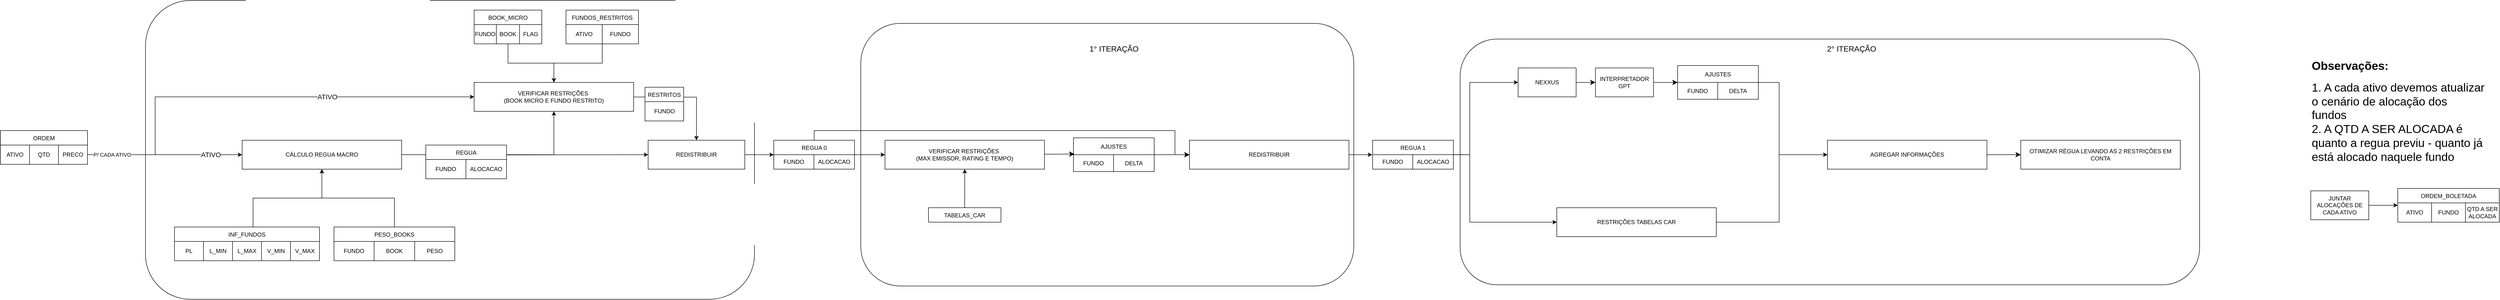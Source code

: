 <mxfile version="26.0.6">
  <diagram name="Página-1" id="4uOqL9asmG0e0gEtA3Wq">
    <mxGraphModel dx="2902" dy="1283" grid="1" gridSize="10" guides="1" tooltips="1" connect="1" arrows="1" fold="1" page="1" pageScale="1" pageWidth="1169" pageHeight="827" math="0" shadow="0">
      <root>
        <mxCell id="0" />
        <mxCell id="1" parent="0" />
        <mxCell id="YthMZDEu-hf2FbzASYH3-26" value="" style="rounded=1;whiteSpace=wrap;html=1;" vertex="1" parent="1">
          <mxGeometry x="3020" y="80" width="1530" height="510" as="geometry" />
        </mxCell>
        <mxCell id="YthMZDEu-hf2FbzASYH3-4" value="" style="rounded=1;whiteSpace=wrap;html=1;" vertex="1" parent="1">
          <mxGeometry x="1780" y="47.5" width="1020" height="545" as="geometry" />
        </mxCell>
        <mxCell id="P-vFJnSn1q6vsKn5jH9H-197" value="" style="rounded=1;whiteSpace=wrap;html=1;" parent="1" vertex="1">
          <mxGeometry x="300" width="1260" height="620" as="geometry" />
        </mxCell>
        <mxCell id="P-vFJnSn1q6vsKn5jH9H-45" style="edgeStyle=orthogonalEdgeStyle;rounded=0;orthogonalLoop=1;jettySize=auto;html=1;entryX=0;entryY=0.5;entryDx=0;entryDy=0;" parent="1" source="P-vFJnSn1q6vsKn5jH9H-60" target="P-vFJnSn1q6vsKn5jH9H-48" edge="1">
          <mxGeometry relative="1" as="geometry">
            <mxPoint x="420" y="320" as="targetPoint" />
            <mxPoint x="81" y="320" as="sourcePoint" />
            <Array as="points" />
          </mxGeometry>
        </mxCell>
        <mxCell id="P-vFJnSn1q6vsKn5jH9H-105" value="&lt;font style=&quot;font-size: 14px;&quot;&gt;ATIVO&lt;/font&gt;" style="edgeLabel;html=1;align=center;verticalAlign=middle;resizable=0;points=[];" parent="P-vFJnSn1q6vsKn5jH9H-45" vertex="1" connectable="0">
          <mxGeometry x="0.59" relative="1" as="geometry">
            <mxPoint as="offset" />
          </mxGeometry>
        </mxCell>
        <mxCell id="P-vFJnSn1q6vsKn5jH9H-107" value="P/ CADA ATIVO" style="edgeLabel;html=1;align=center;verticalAlign=middle;resizable=0;points=[];" parent="P-vFJnSn1q6vsKn5jH9H-45" vertex="1" connectable="0">
          <mxGeometry x="-0.454" relative="1" as="geometry">
            <mxPoint x="-37" as="offset" />
          </mxGeometry>
        </mxCell>
        <mxCell id="P-vFJnSn1q6vsKn5jH9H-89" style="edgeStyle=orthogonalEdgeStyle;rounded=0;orthogonalLoop=1;jettySize=auto;html=1;exitX=1;exitY=0.5;exitDx=0;exitDy=0;entryX=0.5;entryY=1;entryDx=0;entryDy=0;" parent="1" source="P-vFJnSn1q6vsKn5jH9H-48" target="P-vFJnSn1q6vsKn5jH9H-96" edge="1">
          <mxGeometry relative="1" as="geometry">
            <mxPoint x="1100" y="320" as="targetPoint" />
          </mxGeometry>
        </mxCell>
        <mxCell id="P-vFJnSn1q6vsKn5jH9H-48" value="CÁLCULO REGUA MACRO" style="rounded=0;whiteSpace=wrap;html=1;" parent="1" vertex="1">
          <mxGeometry x="500" y="290" width="330" height="60" as="geometry" />
        </mxCell>
        <mxCell id="P-vFJnSn1q6vsKn5jH9H-59" value="ORDEM" style="shape=table;startSize=30;container=1;collapsible=0;childLayout=tableLayout;" parent="1" vertex="1">
          <mxGeometry y="270" width="180" height="70" as="geometry" />
        </mxCell>
        <mxCell id="P-vFJnSn1q6vsKn5jH9H-60" value="" style="shape=tableRow;horizontal=0;startSize=0;swimlaneHead=0;swimlaneBody=0;strokeColor=inherit;top=0;left=0;bottom=0;right=0;collapsible=0;dropTarget=0;fillColor=none;points=[[0,0.5],[1,0.5]];portConstraint=eastwest;" parent="P-vFJnSn1q6vsKn5jH9H-59" vertex="1">
          <mxGeometry y="30" width="180" height="40" as="geometry" />
        </mxCell>
        <mxCell id="P-vFJnSn1q6vsKn5jH9H-61" value="ATIVO" style="shape=partialRectangle;html=1;whiteSpace=wrap;connectable=0;strokeColor=inherit;overflow=hidden;fillColor=none;top=0;left=0;bottom=0;right=0;pointerEvents=1;" parent="P-vFJnSn1q6vsKn5jH9H-60" vertex="1">
          <mxGeometry width="60" height="40" as="geometry">
            <mxRectangle width="60" height="40" as="alternateBounds" />
          </mxGeometry>
        </mxCell>
        <mxCell id="P-vFJnSn1q6vsKn5jH9H-62" value="QTD" style="shape=partialRectangle;html=1;whiteSpace=wrap;connectable=0;strokeColor=inherit;overflow=hidden;fillColor=none;top=0;left=0;bottom=0;right=0;pointerEvents=1;" parent="P-vFJnSn1q6vsKn5jH9H-60" vertex="1">
          <mxGeometry x="60" width="60" height="40" as="geometry">
            <mxRectangle width="60" height="40" as="alternateBounds" />
          </mxGeometry>
        </mxCell>
        <mxCell id="P-vFJnSn1q6vsKn5jH9H-63" value="PRECO" style="shape=partialRectangle;html=1;whiteSpace=wrap;connectable=0;strokeColor=inherit;overflow=hidden;fillColor=none;top=0;left=0;bottom=0;right=0;pointerEvents=1;" parent="P-vFJnSn1q6vsKn5jH9H-60" vertex="1">
          <mxGeometry x="120" width="60" height="40" as="geometry">
            <mxRectangle width="60" height="40" as="alternateBounds" />
          </mxGeometry>
        </mxCell>
        <mxCell id="P-vFJnSn1q6vsKn5jH9H-73" style="edgeStyle=orthogonalEdgeStyle;rounded=0;orthogonalLoop=1;jettySize=auto;html=1;exitX=0.542;exitY=-0.005;exitDx=0;exitDy=0;exitPerimeter=0;" parent="1" source="P-vFJnSn1q6vsKn5jH9H-64" target="P-vFJnSn1q6vsKn5jH9H-48" edge="1">
          <mxGeometry relative="1" as="geometry" />
        </mxCell>
        <mxCell id="P-vFJnSn1q6vsKn5jH9H-64" value="INF_FUNDOS" style="shape=table;startSize=30;container=1;collapsible=0;childLayout=tableLayout;" parent="1" vertex="1">
          <mxGeometry x="360" y="470" width="300" height="70" as="geometry" />
        </mxCell>
        <mxCell id="P-vFJnSn1q6vsKn5jH9H-65" value="" style="shape=tableRow;horizontal=0;startSize=0;swimlaneHead=0;swimlaneBody=0;strokeColor=inherit;top=0;left=0;bottom=0;right=0;collapsible=0;dropTarget=0;fillColor=none;points=[[0,0.5],[1,0.5]];portConstraint=eastwest;" parent="P-vFJnSn1q6vsKn5jH9H-64" vertex="1">
          <mxGeometry y="30" width="300" height="40" as="geometry" />
        </mxCell>
        <mxCell id="P-vFJnSn1q6vsKn5jH9H-66" value="PL" style="shape=partialRectangle;html=1;whiteSpace=wrap;connectable=0;strokeColor=inherit;overflow=hidden;fillColor=none;top=0;left=0;bottom=0;right=0;pointerEvents=1;" parent="P-vFJnSn1q6vsKn5jH9H-65" vertex="1">
          <mxGeometry width="60" height="40" as="geometry">
            <mxRectangle width="60" height="40" as="alternateBounds" />
          </mxGeometry>
        </mxCell>
        <mxCell id="P-vFJnSn1q6vsKn5jH9H-67" value="L_MIN" style="shape=partialRectangle;html=1;whiteSpace=wrap;connectable=0;strokeColor=inherit;overflow=hidden;fillColor=none;top=0;left=0;bottom=0;right=0;pointerEvents=1;" parent="P-vFJnSn1q6vsKn5jH9H-65" vertex="1">
          <mxGeometry x="60" width="60" height="40" as="geometry">
            <mxRectangle width="60" height="40" as="alternateBounds" />
          </mxGeometry>
        </mxCell>
        <mxCell id="P-vFJnSn1q6vsKn5jH9H-69" value="L_MAX" style="shape=partialRectangle;html=1;whiteSpace=wrap;connectable=0;strokeColor=inherit;overflow=hidden;fillColor=none;top=0;left=0;bottom=0;right=0;pointerEvents=1;" parent="P-vFJnSn1q6vsKn5jH9H-65" vertex="1">
          <mxGeometry x="120" width="60" height="40" as="geometry">
            <mxRectangle width="60" height="40" as="alternateBounds" />
          </mxGeometry>
        </mxCell>
        <mxCell id="P-vFJnSn1q6vsKn5jH9H-70" value="V_MIN" style="shape=partialRectangle;html=1;whiteSpace=wrap;connectable=0;strokeColor=inherit;overflow=hidden;fillColor=none;top=0;left=0;bottom=0;right=0;pointerEvents=1;" parent="P-vFJnSn1q6vsKn5jH9H-65" vertex="1">
          <mxGeometry x="180" width="60" height="40" as="geometry">
            <mxRectangle width="60" height="40" as="alternateBounds" />
          </mxGeometry>
        </mxCell>
        <mxCell id="P-vFJnSn1q6vsKn5jH9H-71" value="V_MAX" style="shape=partialRectangle;html=1;whiteSpace=wrap;connectable=0;strokeColor=inherit;overflow=hidden;fillColor=none;top=0;left=0;bottom=0;right=0;pointerEvents=1;" parent="P-vFJnSn1q6vsKn5jH9H-65" vertex="1">
          <mxGeometry x="240" width="60" height="40" as="geometry">
            <mxRectangle width="60" height="40" as="alternateBounds" />
          </mxGeometry>
        </mxCell>
        <mxCell id="P-vFJnSn1q6vsKn5jH9H-81" style="edgeStyle=orthogonalEdgeStyle;rounded=0;orthogonalLoop=1;jettySize=auto;html=1;entryX=0.5;entryY=1;entryDx=0;entryDy=0;" parent="1" source="P-vFJnSn1q6vsKn5jH9H-74" target="P-vFJnSn1q6vsKn5jH9H-48" edge="1">
          <mxGeometry relative="1" as="geometry" />
        </mxCell>
        <mxCell id="P-vFJnSn1q6vsKn5jH9H-74" value="PESO_BOOKS" style="shape=table;startSize=30;container=1;collapsible=0;childLayout=tableLayout;" parent="1" vertex="1">
          <mxGeometry x="690" y="470" width="250" height="70" as="geometry" />
        </mxCell>
        <mxCell id="P-vFJnSn1q6vsKn5jH9H-75" value="" style="shape=tableRow;horizontal=0;startSize=0;swimlaneHead=0;swimlaneBody=0;strokeColor=inherit;top=0;left=0;bottom=0;right=0;collapsible=0;dropTarget=0;fillColor=none;points=[[0,0.5],[1,0.5]];portConstraint=eastwest;" parent="P-vFJnSn1q6vsKn5jH9H-74" vertex="1">
          <mxGeometry y="30" width="250" height="40" as="geometry" />
        </mxCell>
        <mxCell id="P-vFJnSn1q6vsKn5jH9H-76" value="FUNDO" style="shape=partialRectangle;html=1;whiteSpace=wrap;connectable=0;strokeColor=inherit;overflow=hidden;fillColor=none;top=0;left=0;bottom=0;right=0;pointerEvents=1;" parent="P-vFJnSn1q6vsKn5jH9H-75" vertex="1">
          <mxGeometry width="83" height="40" as="geometry">
            <mxRectangle width="83" height="40" as="alternateBounds" />
          </mxGeometry>
        </mxCell>
        <mxCell id="P-vFJnSn1q6vsKn5jH9H-77" value="BOOK" style="shape=partialRectangle;html=1;whiteSpace=wrap;connectable=0;strokeColor=inherit;overflow=hidden;fillColor=none;top=0;left=0;bottom=0;right=0;pointerEvents=1;" parent="P-vFJnSn1q6vsKn5jH9H-75" vertex="1">
          <mxGeometry x="83" width="84" height="40" as="geometry">
            <mxRectangle width="84" height="40" as="alternateBounds" />
          </mxGeometry>
        </mxCell>
        <mxCell id="P-vFJnSn1q6vsKn5jH9H-78" value="PESO" style="shape=partialRectangle;html=1;whiteSpace=wrap;connectable=0;strokeColor=inherit;overflow=hidden;fillColor=none;top=0;left=0;bottom=0;right=0;pointerEvents=1;" parent="P-vFJnSn1q6vsKn5jH9H-75" vertex="1">
          <mxGeometry x="167" width="83" height="40" as="geometry">
            <mxRectangle width="83" height="40" as="alternateBounds" />
          </mxGeometry>
        </mxCell>
        <mxCell id="P-vFJnSn1q6vsKn5jH9H-97" style="edgeStyle=orthogonalEdgeStyle;rounded=0;orthogonalLoop=1;jettySize=auto;html=1;" parent="1" source="P-vFJnSn1q6vsKn5jH9H-82" target="P-vFJnSn1q6vsKn5jH9H-96" edge="1">
          <mxGeometry relative="1" as="geometry" />
        </mxCell>
        <mxCell id="P-vFJnSn1q6vsKn5jH9H-82" value="BOOK_MICRO" style="shape=table;startSize=30;container=1;collapsible=0;childLayout=tableLayout;" parent="1" vertex="1">
          <mxGeometry x="980" y="20" width="140" height="70" as="geometry" />
        </mxCell>
        <mxCell id="P-vFJnSn1q6vsKn5jH9H-83" value="" style="shape=tableRow;horizontal=0;startSize=0;swimlaneHead=0;swimlaneBody=0;strokeColor=inherit;top=0;left=0;bottom=0;right=0;collapsible=0;dropTarget=0;fillColor=none;points=[[0,0.5],[1,0.5]];portConstraint=eastwest;" parent="P-vFJnSn1q6vsKn5jH9H-82" vertex="1">
          <mxGeometry y="30" width="140" height="40" as="geometry" />
        </mxCell>
        <mxCell id="P-vFJnSn1q6vsKn5jH9H-84" value="FUNDO" style="shape=partialRectangle;html=1;whiteSpace=wrap;connectable=0;strokeColor=inherit;overflow=hidden;fillColor=none;top=0;left=0;bottom=0;right=0;pointerEvents=1;" parent="P-vFJnSn1q6vsKn5jH9H-83" vertex="1">
          <mxGeometry width="46" height="40" as="geometry">
            <mxRectangle width="46" height="40" as="alternateBounds" />
          </mxGeometry>
        </mxCell>
        <mxCell id="P-vFJnSn1q6vsKn5jH9H-85" value="BOOK" style="shape=partialRectangle;html=1;whiteSpace=wrap;connectable=0;strokeColor=inherit;overflow=hidden;fillColor=none;top=0;left=0;bottom=0;right=0;pointerEvents=1;" parent="P-vFJnSn1q6vsKn5jH9H-83" vertex="1">
          <mxGeometry x="46" width="48" height="40" as="geometry">
            <mxRectangle width="48" height="40" as="alternateBounds" />
          </mxGeometry>
        </mxCell>
        <mxCell id="P-vFJnSn1q6vsKn5jH9H-86" value="FLAG" style="shape=partialRectangle;html=1;whiteSpace=wrap;connectable=0;strokeColor=inherit;overflow=hidden;fillColor=none;top=0;left=0;bottom=0;right=0;pointerEvents=1;" parent="P-vFJnSn1q6vsKn5jH9H-83" vertex="1">
          <mxGeometry x="94" width="46" height="40" as="geometry">
            <mxRectangle width="46" height="40" as="alternateBounds" />
          </mxGeometry>
        </mxCell>
        <mxCell id="P-vFJnSn1q6vsKn5jH9H-109" style="edgeStyle=orthogonalEdgeStyle;rounded=0;orthogonalLoop=1;jettySize=auto;html=1;entryX=0.5;entryY=0;entryDx=0;entryDy=0;" parent="1" target="P-vFJnSn1q6vsKn5jH9H-115" edge="1">
          <mxGeometry relative="1" as="geometry">
            <mxPoint x="1500" y="200" as="targetPoint" />
            <mxPoint x="1230" y="200.067" as="sourcePoint" />
          </mxGeometry>
        </mxCell>
        <mxCell id="P-vFJnSn1q6vsKn5jH9H-96" value="VERIFICAR RESTRIÇÕES&amp;nbsp;&lt;div&gt;(BOOK MICRO E FUNDO RESTRITO)&lt;/div&gt;" style="rounded=0;whiteSpace=wrap;html=1;" parent="1" vertex="1">
          <mxGeometry x="980" y="170" width="330" height="60" as="geometry" />
        </mxCell>
        <mxCell id="P-vFJnSn1q6vsKn5jH9H-108" style="edgeStyle=orthogonalEdgeStyle;rounded=0;orthogonalLoop=1;jettySize=auto;html=1;entryX=0.5;entryY=0;entryDx=0;entryDy=0;" parent="1" source="P-vFJnSn1q6vsKn5jH9H-98" target="P-vFJnSn1q6vsKn5jH9H-96" edge="1">
          <mxGeometry relative="1" as="geometry" />
        </mxCell>
        <mxCell id="P-vFJnSn1q6vsKn5jH9H-98" value="FUNDOS_RESTRITOS" style="shape=table;startSize=30;container=1;collapsible=0;childLayout=tableLayout;" parent="1" vertex="1">
          <mxGeometry x="1170" y="20" width="150" height="70" as="geometry" />
        </mxCell>
        <mxCell id="P-vFJnSn1q6vsKn5jH9H-99" value="" style="shape=tableRow;horizontal=0;startSize=0;swimlaneHead=0;swimlaneBody=0;strokeColor=inherit;top=0;left=0;bottom=0;right=0;collapsible=0;dropTarget=0;fillColor=none;points=[[0,0.5],[1,0.5]];portConstraint=eastwest;" parent="P-vFJnSn1q6vsKn5jH9H-98" vertex="1">
          <mxGeometry y="30" width="150" height="40" as="geometry" />
        </mxCell>
        <mxCell id="P-vFJnSn1q6vsKn5jH9H-100" value="ATIVO" style="shape=partialRectangle;html=1;whiteSpace=wrap;connectable=0;strokeColor=inherit;overflow=hidden;fillColor=none;top=0;left=0;bottom=0;right=0;pointerEvents=1;" parent="P-vFJnSn1q6vsKn5jH9H-99" vertex="1">
          <mxGeometry width="75" height="40" as="geometry">
            <mxRectangle width="75" height="40" as="alternateBounds" />
          </mxGeometry>
        </mxCell>
        <mxCell id="P-vFJnSn1q6vsKn5jH9H-101" value="FUNDO" style="shape=partialRectangle;html=1;whiteSpace=wrap;connectable=0;strokeColor=inherit;overflow=hidden;fillColor=none;top=0;left=0;bottom=0;right=0;pointerEvents=1;" parent="P-vFJnSn1q6vsKn5jH9H-99" vertex="1">
          <mxGeometry x="75" width="75" height="40" as="geometry">
            <mxRectangle width="75" height="40" as="alternateBounds" />
          </mxGeometry>
        </mxCell>
        <mxCell id="P-vFJnSn1q6vsKn5jH9H-104" value="" style="endArrow=classic;html=1;rounded=0;entryX=0;entryY=0.5;entryDx=0;entryDy=0;" parent="1" target="P-vFJnSn1q6vsKn5jH9H-96" edge="1">
          <mxGeometry width="50" height="50" relative="1" as="geometry">
            <mxPoint x="320" y="320" as="sourcePoint" />
            <mxPoint x="360" y="240" as="targetPoint" />
            <Array as="points">
              <mxPoint x="320" y="200" />
            </Array>
          </mxGeometry>
        </mxCell>
        <mxCell id="P-vFJnSn1q6vsKn5jH9H-106" value="&lt;font style=&quot;font-size: 14px;&quot;&gt;ATIVO&lt;/font&gt;" style="edgeLabel;html=1;align=center;verticalAlign=middle;resizable=0;points=[];" parent="P-vFJnSn1q6vsKn5jH9H-104" vertex="1" connectable="0">
          <mxGeometry x="0.22" relative="1" as="geometry">
            <mxPoint as="offset" />
          </mxGeometry>
        </mxCell>
        <mxCell id="P-vFJnSn1q6vsKn5jH9H-91" value="REGUA" style="shape=table;startSize=30;container=1;collapsible=0;childLayout=tableLayout;" parent="1" vertex="1">
          <mxGeometry x="880" y="300" width="167" height="70" as="geometry" />
        </mxCell>
        <mxCell id="P-vFJnSn1q6vsKn5jH9H-92" value="" style="shape=tableRow;horizontal=0;startSize=0;swimlaneHead=0;swimlaneBody=0;strokeColor=inherit;top=0;left=0;bottom=0;right=0;collapsible=0;dropTarget=0;fillColor=none;points=[[0,0.5],[1,0.5]];portConstraint=eastwest;" parent="P-vFJnSn1q6vsKn5jH9H-91" vertex="1">
          <mxGeometry y="30" width="167" height="40" as="geometry" />
        </mxCell>
        <mxCell id="P-vFJnSn1q6vsKn5jH9H-93" value="FUNDO" style="shape=partialRectangle;html=1;whiteSpace=wrap;connectable=0;strokeColor=inherit;overflow=hidden;fillColor=none;top=0;left=0;bottom=0;right=0;pointerEvents=1;" parent="P-vFJnSn1q6vsKn5jH9H-92" vertex="1">
          <mxGeometry width="83" height="40" as="geometry">
            <mxRectangle width="83" height="40" as="alternateBounds" />
          </mxGeometry>
        </mxCell>
        <mxCell id="P-vFJnSn1q6vsKn5jH9H-94" value="ALOCACAO" style="shape=partialRectangle;html=1;whiteSpace=wrap;connectable=0;strokeColor=inherit;overflow=hidden;fillColor=none;top=0;left=0;bottom=0;right=0;pointerEvents=1;" parent="P-vFJnSn1q6vsKn5jH9H-92" vertex="1">
          <mxGeometry x="83" width="84" height="40" as="geometry">
            <mxRectangle width="84" height="40" as="alternateBounds" />
          </mxGeometry>
        </mxCell>
        <mxCell id="P-vFJnSn1q6vsKn5jH9H-110" value="RESTRITOS" style="shape=table;startSize=30;container=1;collapsible=0;childLayout=tableLayout;" parent="1" vertex="1">
          <mxGeometry x="1333.5" y="180" width="80" height="70" as="geometry" />
        </mxCell>
        <mxCell id="P-vFJnSn1q6vsKn5jH9H-111" value="" style="shape=tableRow;horizontal=0;startSize=0;swimlaneHead=0;swimlaneBody=0;strokeColor=inherit;top=0;left=0;bottom=0;right=0;collapsible=0;dropTarget=0;fillColor=none;points=[[0,0.5],[1,0.5]];portConstraint=eastwest;" parent="P-vFJnSn1q6vsKn5jH9H-110" vertex="1">
          <mxGeometry y="30" width="80" height="40" as="geometry" />
        </mxCell>
        <mxCell id="P-vFJnSn1q6vsKn5jH9H-112" value="FUNDO" style="shape=partialRectangle;html=1;whiteSpace=wrap;connectable=0;strokeColor=inherit;overflow=hidden;fillColor=none;top=0;left=0;bottom=0;right=0;pointerEvents=1;" parent="P-vFJnSn1q6vsKn5jH9H-111" vertex="1">
          <mxGeometry width="80" height="40" as="geometry">
            <mxRectangle width="80" height="40" as="alternateBounds" />
          </mxGeometry>
        </mxCell>
        <mxCell id="P-vFJnSn1q6vsKn5jH9H-115" value="REDISTRIBUIR" style="rounded=0;whiteSpace=wrap;html=1;" parent="1" vertex="1">
          <mxGeometry x="1340" y="290" width="200" height="60" as="geometry" />
        </mxCell>
        <mxCell id="P-vFJnSn1q6vsKn5jH9H-117" value="" style="endArrow=classic;html=1;rounded=0;entryX=0;entryY=0.5;entryDx=0;entryDy=0;exitX=0.999;exitY=0.292;exitDx=0;exitDy=0;exitPerimeter=0;" parent="1" source="P-vFJnSn1q6vsKn5jH9H-91" target="P-vFJnSn1q6vsKn5jH9H-115" edge="1">
          <mxGeometry width="50" height="50" relative="1" as="geometry">
            <mxPoint x="1150" y="320" as="sourcePoint" />
            <mxPoint x="1220" y="280" as="targetPoint" />
          </mxGeometry>
        </mxCell>
        <mxCell id="P-vFJnSn1q6vsKn5jH9H-126" value="REGUA 0" style="shape=table;startSize=30;container=1;collapsible=0;childLayout=tableLayout;" parent="1" vertex="1">
          <mxGeometry x="1600" y="290" width="167" height="60" as="geometry" />
        </mxCell>
        <mxCell id="P-vFJnSn1q6vsKn5jH9H-127" value="" style="shape=tableRow;horizontal=0;startSize=0;swimlaneHead=0;swimlaneBody=0;strokeColor=inherit;top=0;left=0;bottom=0;right=0;collapsible=0;dropTarget=0;fillColor=none;points=[[0,0.5],[1,0.5]];portConstraint=eastwest;" parent="P-vFJnSn1q6vsKn5jH9H-126" vertex="1">
          <mxGeometry y="30" width="167" height="30" as="geometry" />
        </mxCell>
        <mxCell id="P-vFJnSn1q6vsKn5jH9H-128" value="FUNDO" style="shape=partialRectangle;html=1;whiteSpace=wrap;connectable=0;strokeColor=inherit;overflow=hidden;fillColor=none;top=0;left=0;bottom=0;right=0;pointerEvents=1;" parent="P-vFJnSn1q6vsKn5jH9H-127" vertex="1">
          <mxGeometry width="83" height="30" as="geometry">
            <mxRectangle width="83" height="30" as="alternateBounds" />
          </mxGeometry>
        </mxCell>
        <mxCell id="P-vFJnSn1q6vsKn5jH9H-129" value="ALOCACAO" style="shape=partialRectangle;html=1;whiteSpace=wrap;connectable=0;strokeColor=inherit;overflow=hidden;fillColor=none;top=0;left=0;bottom=0;right=0;pointerEvents=1;" parent="P-vFJnSn1q6vsKn5jH9H-127" vertex="1">
          <mxGeometry x="83" width="84" height="30" as="geometry">
            <mxRectangle width="84" height="30" as="alternateBounds" />
          </mxGeometry>
        </mxCell>
        <mxCell id="P-vFJnSn1q6vsKn5jH9H-135" value="" style="endArrow=classic;html=1;rounded=0;exitX=1;exitY=0.5;exitDx=0;exitDy=0;" parent="1" source="P-vFJnSn1q6vsKn5jH9H-115" edge="1">
          <mxGeometry width="50" height="50" relative="1" as="geometry">
            <mxPoint x="1570" y="280" as="sourcePoint" />
            <mxPoint x="1600" y="320" as="targetPoint" />
          </mxGeometry>
        </mxCell>
        <mxCell id="P-vFJnSn1q6vsKn5jH9H-138" value="VERIFICAR RESTRIÇÕES&amp;nbsp;&lt;div&gt;(MAX EMISSOR, RATING E TEMPO)&lt;/div&gt;" style="rounded=0;whiteSpace=wrap;html=1;" parent="1" vertex="1">
          <mxGeometry x="1830" y="290" width="330" height="60" as="geometry" />
        </mxCell>
        <mxCell id="P-vFJnSn1q6vsKn5jH9H-141" value="" style="endArrow=classic;html=1;rounded=0;entryX=0;entryY=0.5;entryDx=0;entryDy=0;exitX=0.994;exitY=-0.002;exitDx=0;exitDy=0;exitPerimeter=0;" parent="1" source="P-vFJnSn1q6vsKn5jH9H-127" target="P-vFJnSn1q6vsKn5jH9H-138" edge="1">
          <mxGeometry width="50" height="50" relative="1" as="geometry">
            <mxPoint x="1770" y="320" as="sourcePoint" />
            <mxPoint x="1867" y="319.92" as="targetPoint" />
          </mxGeometry>
        </mxCell>
        <mxCell id="YthMZDEu-hf2FbzASYH3-2" style="edgeStyle=none;curved=1;rounded=0;orthogonalLoop=1;jettySize=auto;html=1;fontSize=12;startSize=8;endSize=8;entryX=0;entryY=0.5;entryDx=0;entryDy=0;" edge="1" parent="1" source="P-vFJnSn1q6vsKn5jH9H-147" target="P-vFJnSn1q6vsKn5jH9H-155">
          <mxGeometry relative="1" as="geometry">
            <mxPoint x="2570" y="320" as="targetPoint" />
          </mxGeometry>
        </mxCell>
        <mxCell id="P-vFJnSn1q6vsKn5jH9H-147" value="AJUSTES" style="shape=table;startSize=35;container=1;collapsible=0;childLayout=tableLayout;" parent="1" vertex="1">
          <mxGeometry x="2220" y="285" width="167" height="70" as="geometry" />
        </mxCell>
        <mxCell id="P-vFJnSn1q6vsKn5jH9H-148" value="" style="shape=tableRow;horizontal=0;startSize=0;swimlaneHead=0;swimlaneBody=0;strokeColor=inherit;top=0;left=0;bottom=0;right=0;collapsible=0;dropTarget=0;fillColor=none;points=[[0,0.5],[1,0.5]];portConstraint=eastwest;" parent="P-vFJnSn1q6vsKn5jH9H-147" vertex="1">
          <mxGeometry y="35" width="167" height="35" as="geometry" />
        </mxCell>
        <mxCell id="P-vFJnSn1q6vsKn5jH9H-149" value="FUNDO" style="shape=partialRectangle;html=1;whiteSpace=wrap;connectable=0;strokeColor=inherit;overflow=hidden;fillColor=none;top=0;left=0;bottom=0;right=0;pointerEvents=1;" parent="P-vFJnSn1q6vsKn5jH9H-148" vertex="1">
          <mxGeometry width="83" height="35" as="geometry">
            <mxRectangle width="83" height="35" as="alternateBounds" />
          </mxGeometry>
        </mxCell>
        <mxCell id="P-vFJnSn1q6vsKn5jH9H-150" value="DELTA" style="shape=partialRectangle;html=1;whiteSpace=wrap;connectable=0;strokeColor=inherit;overflow=hidden;fillColor=none;top=0;left=0;bottom=0;right=0;pointerEvents=1;" parent="P-vFJnSn1q6vsKn5jH9H-148" vertex="1">
          <mxGeometry x="83" width="84" height="35" as="geometry">
            <mxRectangle width="84" height="35" as="alternateBounds" />
          </mxGeometry>
        </mxCell>
        <mxCell id="P-vFJnSn1q6vsKn5jH9H-154" style="edgeStyle=orthogonalEdgeStyle;rounded=0;orthogonalLoop=1;jettySize=auto;html=1;entryX=0;entryY=0.5;entryDx=0;entryDy=0;exitX=0.5;exitY=0;exitDx=0;exitDy=0;" parent="1" target="P-vFJnSn1q6vsKn5jH9H-155" edge="1" source="P-vFJnSn1q6vsKn5jH9H-126">
          <mxGeometry relative="1" as="geometry">
            <mxPoint x="2420" y="160" as="targetPoint" />
            <mxPoint x="2377" y="159.95" as="sourcePoint" />
            <Array as="points">
              <mxPoint x="1684" y="270" />
              <mxPoint x="2430" y="270" />
              <mxPoint x="2430" y="320" />
            </Array>
          </mxGeometry>
        </mxCell>
        <mxCell id="P-vFJnSn1q6vsKn5jH9H-155" value="REDISTRIBUIR" style="rounded=0;whiteSpace=wrap;html=1;" parent="1" vertex="1">
          <mxGeometry x="2460" y="290" width="330" height="60" as="geometry" />
        </mxCell>
        <mxCell id="P-vFJnSn1q6vsKn5jH9H-160" value="REGUA 1" style="shape=table;startSize=30;container=1;collapsible=0;childLayout=tableLayout;" parent="1" vertex="1">
          <mxGeometry x="2839" y="290" width="167" height="60" as="geometry" />
        </mxCell>
        <mxCell id="P-vFJnSn1q6vsKn5jH9H-161" value="" style="shape=tableRow;horizontal=0;startSize=0;swimlaneHead=0;swimlaneBody=0;strokeColor=inherit;top=0;left=0;bottom=0;right=0;collapsible=0;dropTarget=0;fillColor=none;points=[[0,0.5],[1,0.5]];portConstraint=eastwest;" parent="P-vFJnSn1q6vsKn5jH9H-160" vertex="1">
          <mxGeometry y="30" width="167" height="30" as="geometry" />
        </mxCell>
        <mxCell id="P-vFJnSn1q6vsKn5jH9H-162" value="FUNDO" style="shape=partialRectangle;html=1;whiteSpace=wrap;connectable=0;strokeColor=inherit;overflow=hidden;fillColor=none;top=0;left=0;bottom=0;right=0;pointerEvents=1;" parent="P-vFJnSn1q6vsKn5jH9H-161" vertex="1">
          <mxGeometry width="83" height="30" as="geometry">
            <mxRectangle width="83" height="30" as="alternateBounds" />
          </mxGeometry>
        </mxCell>
        <mxCell id="P-vFJnSn1q6vsKn5jH9H-163" value="ALOCACAO" style="shape=partialRectangle;html=1;whiteSpace=wrap;connectable=0;strokeColor=inherit;overflow=hidden;fillColor=none;top=0;left=0;bottom=0;right=0;pointerEvents=1;" parent="P-vFJnSn1q6vsKn5jH9H-161" vertex="1">
          <mxGeometry x="83" width="84" height="30" as="geometry">
            <mxRectangle width="84" height="30" as="alternateBounds" />
          </mxGeometry>
        </mxCell>
        <mxCell id="P-vFJnSn1q6vsKn5jH9H-177" style="edgeStyle=orthogonalEdgeStyle;rounded=0;orthogonalLoop=1;jettySize=auto;html=1;" parent="1" source="P-vFJnSn1q6vsKn5jH9H-173" target="P-vFJnSn1q6vsKn5jH9H-138" edge="1">
          <mxGeometry relative="1" as="geometry" />
        </mxCell>
        <mxCell id="P-vFJnSn1q6vsKn5jH9H-173" value="TABELAS_CAR" style="shape=table;startSize=30;container=1;collapsible=0;childLayout=tableLayout;" parent="1" vertex="1">
          <mxGeometry x="1920" y="430" width="150" height="30" as="geometry" />
        </mxCell>
        <mxCell id="P-vFJnSn1q6vsKn5jH9H-174" value="" style="shape=tableRow;horizontal=0;startSize=0;swimlaneHead=0;swimlaneBody=0;strokeColor=inherit;top=0;left=0;bottom=0;right=0;collapsible=0;dropTarget=0;fillColor=none;points=[[0,0.5],[1,0.5]];portConstraint=eastwest;" parent="P-vFJnSn1q6vsKn5jH9H-173" vertex="1" visible="0">
          <mxGeometry y="30" width="150" height="40" as="geometry" />
        </mxCell>
        <mxCell id="P-vFJnSn1q6vsKn5jH9H-175" value="" style="shape=partialRectangle;html=1;whiteSpace=wrap;connectable=0;strokeColor=inherit;overflow=hidden;fillColor=none;top=0;left=0;bottom=0;right=0;pointerEvents=1;" parent="P-vFJnSn1q6vsKn5jH9H-174" vertex="1">
          <mxGeometry width="75" height="40" as="geometry">
            <mxRectangle width="75" height="40" as="alternateBounds" />
          </mxGeometry>
        </mxCell>
        <mxCell id="P-vFJnSn1q6vsKn5jH9H-176" value="FUNDO" style="shape=partialRectangle;html=1;whiteSpace=wrap;connectable=0;strokeColor=inherit;overflow=hidden;fillColor=none;top=0;left=0;bottom=0;right=0;pointerEvents=1;" parent="P-vFJnSn1q6vsKn5jH9H-174" vertex="1">
          <mxGeometry x="75" width="75" height="40" as="geometry">
            <mxRectangle width="75" height="40" as="alternateBounds" />
          </mxGeometry>
        </mxCell>
        <mxCell id="P-vFJnSn1q6vsKn5jH9H-181" value="" style="endArrow=classic;html=1;rounded=0;exitX=1;exitY=0.5;exitDx=0;exitDy=0;" parent="1" source="P-vFJnSn1q6vsKn5jH9H-155" edge="1">
          <mxGeometry width="50" height="50" relative="1" as="geometry">
            <mxPoint x="2760" y="210" as="sourcePoint" />
            <mxPoint x="2838" y="320" as="targetPoint" />
          </mxGeometry>
        </mxCell>
        <mxCell id="P-vFJnSn1q6vsKn5jH9H-233" style="edgeStyle=orthogonalEdgeStyle;rounded=0;orthogonalLoop=1;jettySize=auto;html=1;entryX=0;entryY=0.5;entryDx=0;entryDy=0;" parent="1" source="P-vFJnSn1q6vsKn5jH9H-231" target="P-vFJnSn1q6vsKn5jH9H-234" edge="1">
          <mxGeometry relative="1" as="geometry">
            <mxPoint x="5020" y="425" as="targetPoint" />
          </mxGeometry>
        </mxCell>
        <mxCell id="P-vFJnSn1q6vsKn5jH9H-231" value="JUNTAR ALOCAÇÕES DE CADA ATIVO" style="rounded=0;whiteSpace=wrap;html=1;" parent="1" vertex="1">
          <mxGeometry x="4780" y="395" width="120" height="60" as="geometry" />
        </mxCell>
        <mxCell id="P-vFJnSn1q6vsKn5jH9H-234" value="ORDEM_BOLETADA" style="shape=table;startSize=30;container=1;collapsible=0;childLayout=tableLayout;" parent="1" vertex="1">
          <mxGeometry x="4960" y="390" width="210" height="70" as="geometry" />
        </mxCell>
        <mxCell id="P-vFJnSn1q6vsKn5jH9H-235" value="" style="shape=tableRow;horizontal=0;startSize=0;swimlaneHead=0;swimlaneBody=0;strokeColor=inherit;top=0;left=0;bottom=0;right=0;collapsible=0;dropTarget=0;fillColor=none;points=[[0,0.5],[1,0.5]];portConstraint=eastwest;" parent="P-vFJnSn1q6vsKn5jH9H-234" vertex="1">
          <mxGeometry y="30" width="210" height="40" as="geometry" />
        </mxCell>
        <mxCell id="P-vFJnSn1q6vsKn5jH9H-236" value="ATIVO" style="shape=partialRectangle;html=1;whiteSpace=wrap;connectable=0;strokeColor=inherit;overflow=hidden;fillColor=none;top=0;left=0;bottom=0;right=0;pointerEvents=1;" parent="P-vFJnSn1q6vsKn5jH9H-235" vertex="1">
          <mxGeometry width="70" height="40" as="geometry">
            <mxRectangle width="70" height="40" as="alternateBounds" />
          </mxGeometry>
        </mxCell>
        <mxCell id="P-vFJnSn1q6vsKn5jH9H-237" value="FUNDO" style="shape=partialRectangle;html=1;whiteSpace=wrap;connectable=0;strokeColor=inherit;overflow=hidden;fillColor=none;top=0;left=0;bottom=0;right=0;pointerEvents=1;" parent="P-vFJnSn1q6vsKn5jH9H-235" vertex="1">
          <mxGeometry x="70" width="70" height="40" as="geometry">
            <mxRectangle width="70" height="40" as="alternateBounds" />
          </mxGeometry>
        </mxCell>
        <mxCell id="P-vFJnSn1q6vsKn5jH9H-238" value="QTD A SER ALOCADA" style="shape=partialRectangle;html=1;whiteSpace=wrap;connectable=0;strokeColor=inherit;overflow=hidden;fillColor=none;top=0;left=0;bottom=0;right=0;pointerEvents=1;" parent="P-vFJnSn1q6vsKn5jH9H-235" vertex="1">
          <mxGeometry x="140" width="70" height="40" as="geometry">
            <mxRectangle width="70" height="40" as="alternateBounds" />
          </mxGeometry>
        </mxCell>
        <mxCell id="P-vFJnSn1q6vsKn5jH9H-240" value="&lt;h1 style=&quot;margin-top: 0px;&quot;&gt;&lt;font style=&quot;font-size: 24px;&quot;&gt;Observações:&lt;/font&gt;&lt;/h1&gt;&lt;div&gt;&lt;font style=&quot;font-size: 24px;&quot;&gt;1. A cada ativo devemos atualizar o cenário de alocação dos fundos&lt;/font&gt;&lt;/div&gt;&lt;div&gt;&lt;font style=&quot;font-size: 24px;&quot;&gt;2. A QTD A SER ALOCADA é quanto a regua previu - quanto já está alocado naquele fundo&lt;/font&gt;&lt;/div&gt;" style="text;html=1;whiteSpace=wrap;overflow=hidden;rounded=0;" parent="1" vertex="1">
          <mxGeometry x="4780" y="115" width="360" height="230" as="geometry" />
        </mxCell>
        <mxCell id="YthMZDEu-hf2FbzASYH3-1" style="edgeStyle=none;curved=1;rounded=0;orthogonalLoop=1;jettySize=auto;html=1;entryX=0.012;entryY=-0.038;entryDx=0;entryDy=0;entryPerimeter=0;fontSize=12;startSize=8;endSize=8;" edge="1" parent="1" source="P-vFJnSn1q6vsKn5jH9H-138" target="P-vFJnSn1q6vsKn5jH9H-148">
          <mxGeometry relative="1" as="geometry" />
        </mxCell>
        <mxCell id="YthMZDEu-hf2FbzASYH3-5" value="1° ITERAÇÃO" style="text;html=1;align=center;verticalAlign=middle;whiteSpace=wrap;rounded=0;fontSize=16;" vertex="1" parent="1">
          <mxGeometry x="2233.5" y="85" width="140" height="30" as="geometry" />
        </mxCell>
        <mxCell id="YthMZDEu-hf2FbzASYH3-11" style="edgeStyle=orthogonalEdgeStyle;rounded=0;orthogonalLoop=1;jettySize=auto;html=1;exitX=1;exitY=0.5;exitDx=0;exitDy=0;" edge="1" parent="1">
          <mxGeometry relative="1" as="geometry">
            <mxPoint x="3140" y="170" as="targetPoint" />
            <Array as="points">
              <mxPoint x="3040" y="320" />
              <mxPoint x="3040" y="170" />
            </Array>
            <mxPoint x="3006" y="320" as="sourcePoint" />
          </mxGeometry>
        </mxCell>
        <mxCell id="YthMZDEu-hf2FbzASYH3-14" style="edgeStyle=none;curved=1;rounded=0;orthogonalLoop=1;jettySize=auto;html=1;fontSize=12;startSize=8;endSize=8;" edge="1" parent="1" source="YthMZDEu-hf2FbzASYH3-12" target="YthMZDEu-hf2FbzASYH3-13">
          <mxGeometry relative="1" as="geometry" />
        </mxCell>
        <mxCell id="YthMZDEu-hf2FbzASYH3-12" value="NEXXUS" style="rounded=0;whiteSpace=wrap;html=1;" vertex="1" parent="1">
          <mxGeometry x="3140" y="140" width="120" height="60" as="geometry" />
        </mxCell>
        <mxCell id="YthMZDEu-hf2FbzASYH3-15" style="edgeStyle=none;curved=1;rounded=0;orthogonalLoop=1;jettySize=auto;html=1;fontSize=12;startSize=8;endSize=8;" edge="1" parent="1" source="YthMZDEu-hf2FbzASYH3-13">
          <mxGeometry relative="1" as="geometry">
            <mxPoint x="3470" y="170" as="targetPoint" />
          </mxGeometry>
        </mxCell>
        <mxCell id="YthMZDEu-hf2FbzASYH3-13" value="INTERPRETADOR GPT" style="rounded=0;whiteSpace=wrap;html=1;" vertex="1" parent="1">
          <mxGeometry x="3300" y="140" width="120" height="60" as="geometry" />
        </mxCell>
        <mxCell id="YthMZDEu-hf2FbzASYH3-16" value="AJUSTES" style="shape=table;startSize=35;container=1;collapsible=0;childLayout=tableLayout;" vertex="1" parent="1">
          <mxGeometry x="3470" y="135" width="167" height="70" as="geometry" />
        </mxCell>
        <mxCell id="YthMZDEu-hf2FbzASYH3-17" value="" style="shape=tableRow;horizontal=0;startSize=0;swimlaneHead=0;swimlaneBody=0;strokeColor=inherit;top=0;left=0;bottom=0;right=0;collapsible=0;dropTarget=0;fillColor=none;points=[[0,0.5],[1,0.5]];portConstraint=eastwest;" vertex="1" parent="YthMZDEu-hf2FbzASYH3-16">
          <mxGeometry y="35" width="167" height="35" as="geometry" />
        </mxCell>
        <mxCell id="YthMZDEu-hf2FbzASYH3-18" value="FUNDO" style="shape=partialRectangle;html=1;whiteSpace=wrap;connectable=0;strokeColor=inherit;overflow=hidden;fillColor=none;top=0;left=0;bottom=0;right=0;pointerEvents=1;" vertex="1" parent="YthMZDEu-hf2FbzASYH3-17">
          <mxGeometry width="83" height="35" as="geometry">
            <mxRectangle width="83" height="35" as="alternateBounds" />
          </mxGeometry>
        </mxCell>
        <mxCell id="YthMZDEu-hf2FbzASYH3-19" value="DELTA" style="shape=partialRectangle;html=1;whiteSpace=wrap;connectable=0;strokeColor=inherit;overflow=hidden;fillColor=none;top=0;left=0;bottom=0;right=0;pointerEvents=1;" vertex="1" parent="YthMZDEu-hf2FbzASYH3-17">
          <mxGeometry x="83" width="84" height="35" as="geometry">
            <mxRectangle width="84" height="35" as="alternateBounds" />
          </mxGeometry>
        </mxCell>
        <mxCell id="YthMZDEu-hf2FbzASYH3-20" value="RESTRIÇÕES TABELAS CAR" style="rounded=0;whiteSpace=wrap;html=1;" vertex="1" parent="1">
          <mxGeometry x="3220" y="430" width="330" height="60" as="geometry" />
        </mxCell>
        <mxCell id="YthMZDEu-hf2FbzASYH3-21" style="edgeStyle=orthogonalEdgeStyle;rounded=0;orthogonalLoop=1;jettySize=auto;html=1;entryX=0;entryY=0.5;entryDx=0;entryDy=0;exitX=0.999;exitY=-0.009;exitDx=0;exitDy=0;exitPerimeter=0;" edge="1" parent="1" source="P-vFJnSn1q6vsKn5jH9H-161" target="YthMZDEu-hf2FbzASYH3-20">
          <mxGeometry relative="1" as="geometry">
            <mxPoint x="3150" y="180" as="targetPoint" />
            <Array as="points">
              <mxPoint x="3010" y="320" />
              <mxPoint x="3040" y="320" />
              <mxPoint x="3040" y="470" />
            </Array>
            <mxPoint x="3010" y="320" as="sourcePoint" />
          </mxGeometry>
        </mxCell>
        <mxCell id="YthMZDEu-hf2FbzASYH3-23" style="edgeStyle=orthogonalEdgeStyle;rounded=0;orthogonalLoop=1;jettySize=auto;html=1;exitX=1;exitY=0.5;exitDx=0;exitDy=0;" edge="1" parent="1" source="YthMZDEu-hf2FbzASYH3-16">
          <mxGeometry relative="1" as="geometry">
            <mxPoint x="3780" y="320" as="targetPoint" />
            <Array as="points">
              <mxPoint x="3680" y="170" />
              <mxPoint x="3680" y="320" />
              <mxPoint x="3780" y="320" />
            </Array>
            <mxPoint x="3910" y="330" as="sourcePoint" />
          </mxGeometry>
        </mxCell>
        <mxCell id="YthMZDEu-hf2FbzASYH3-24" style="edgeStyle=orthogonalEdgeStyle;rounded=0;orthogonalLoop=1;jettySize=auto;html=1;exitX=1;exitY=0.5;exitDx=0;exitDy=0;" edge="1" parent="1" source="YthMZDEu-hf2FbzASYH3-20">
          <mxGeometry relative="1" as="geometry">
            <mxPoint x="3780" y="320" as="targetPoint" />
            <Array as="points">
              <mxPoint x="3680" y="460" />
              <mxPoint x="3680" y="320" />
              <mxPoint x="3760" y="320" />
            </Array>
            <mxPoint x="3647" y="180" as="sourcePoint" />
          </mxGeometry>
        </mxCell>
        <mxCell id="YthMZDEu-hf2FbzASYH3-30" style="edgeStyle=none;curved=1;rounded=0;orthogonalLoop=1;jettySize=auto;html=1;exitX=1;exitY=0.5;exitDx=0;exitDy=0;fontSize=12;startSize=8;endSize=8;" edge="1" parent="1" source="YthMZDEu-hf2FbzASYH3-25" target="YthMZDEu-hf2FbzASYH3-29">
          <mxGeometry relative="1" as="geometry" />
        </mxCell>
        <mxCell id="YthMZDEu-hf2FbzASYH3-25" value="AGREGAR INFORMAÇÕES" style="rounded=0;whiteSpace=wrap;html=1;" vertex="1" parent="1">
          <mxGeometry x="3780" y="290" width="330" height="60" as="geometry" />
        </mxCell>
        <mxCell id="YthMZDEu-hf2FbzASYH3-27" value="2° ITERAÇÃO" style="text;html=1;align=center;verticalAlign=middle;whiteSpace=wrap;rounded=0;fontSize=16;" vertex="1" parent="1">
          <mxGeometry x="3750" y="85" width="160" height="30" as="geometry" />
        </mxCell>
        <mxCell id="YthMZDEu-hf2FbzASYH3-29" value="OTIMIZAR RÉGUA LEVANDO AS 2 RESTRIÇÕES EM CONTA" style="rounded=0;whiteSpace=wrap;html=1;" vertex="1" parent="1">
          <mxGeometry x="4180" y="290" width="330" height="60" as="geometry" />
        </mxCell>
      </root>
    </mxGraphModel>
  </diagram>
</mxfile>
